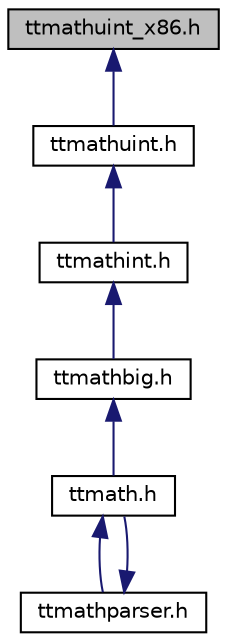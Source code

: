 digraph "ttmathuint_x86.h"
{
 // LATEX_PDF_SIZE
  edge [fontname="Helvetica",fontsize="10",labelfontname="Helvetica",labelfontsize="10"];
  node [fontname="Helvetica",fontsize="10",shape=record];
  Node1 [label="ttmathuint_x86.h",height=0.2,width=0.4,color="black", fillcolor="grey75", style="filled", fontcolor="black",tooltip="template class UInt<uint> with assembler code for 32bit x86 processors"];
  Node1 -> Node2 [dir="back",color="midnightblue",fontsize="10",style="solid",fontname="Helvetica"];
  Node2 [label="ttmathuint.h",height=0.2,width=0.4,color="black", fillcolor="white", style="filled",URL="$ttmathuint_8h.html",tooltip="template class UInt<uint>"];
  Node2 -> Node3 [dir="back",color="midnightblue",fontsize="10",style="solid",fontname="Helvetica"];
  Node3 [label="ttmathint.h",height=0.2,width=0.4,color="black", fillcolor="white", style="filled",URL="$ttmathint_8h.html",tooltip="template class Int<uint>"];
  Node3 -> Node4 [dir="back",color="midnightblue",fontsize="10",style="solid",fontname="Helvetica"];
  Node4 [label="ttmathbig.h",height=0.2,width=0.4,color="black", fillcolor="white", style="filled",URL="$ttmathbig_8h.html",tooltip="A Class for representing floating point numbers."];
  Node4 -> Node5 [dir="back",color="midnightblue",fontsize="10",style="solid",fontname="Helvetica"];
  Node5 [label="ttmath.h",height=0.2,width=0.4,color="black", fillcolor="white", style="filled",URL="$ttmath_8h.html",tooltip="Mathematics functions."];
  Node5 -> Node6 [dir="back",color="midnightblue",fontsize="10",style="solid",fontname="Helvetica"];
  Node6 [label="ttmathparser.h",height=0.2,width=0.4,color="black", fillcolor="white", style="filled",URL="$ttmathparser_8h.html",tooltip="A mathematical parser."];
  Node6 -> Node5 [dir="back",color="midnightblue",fontsize="10",style="solid",fontname="Helvetica"];
}

